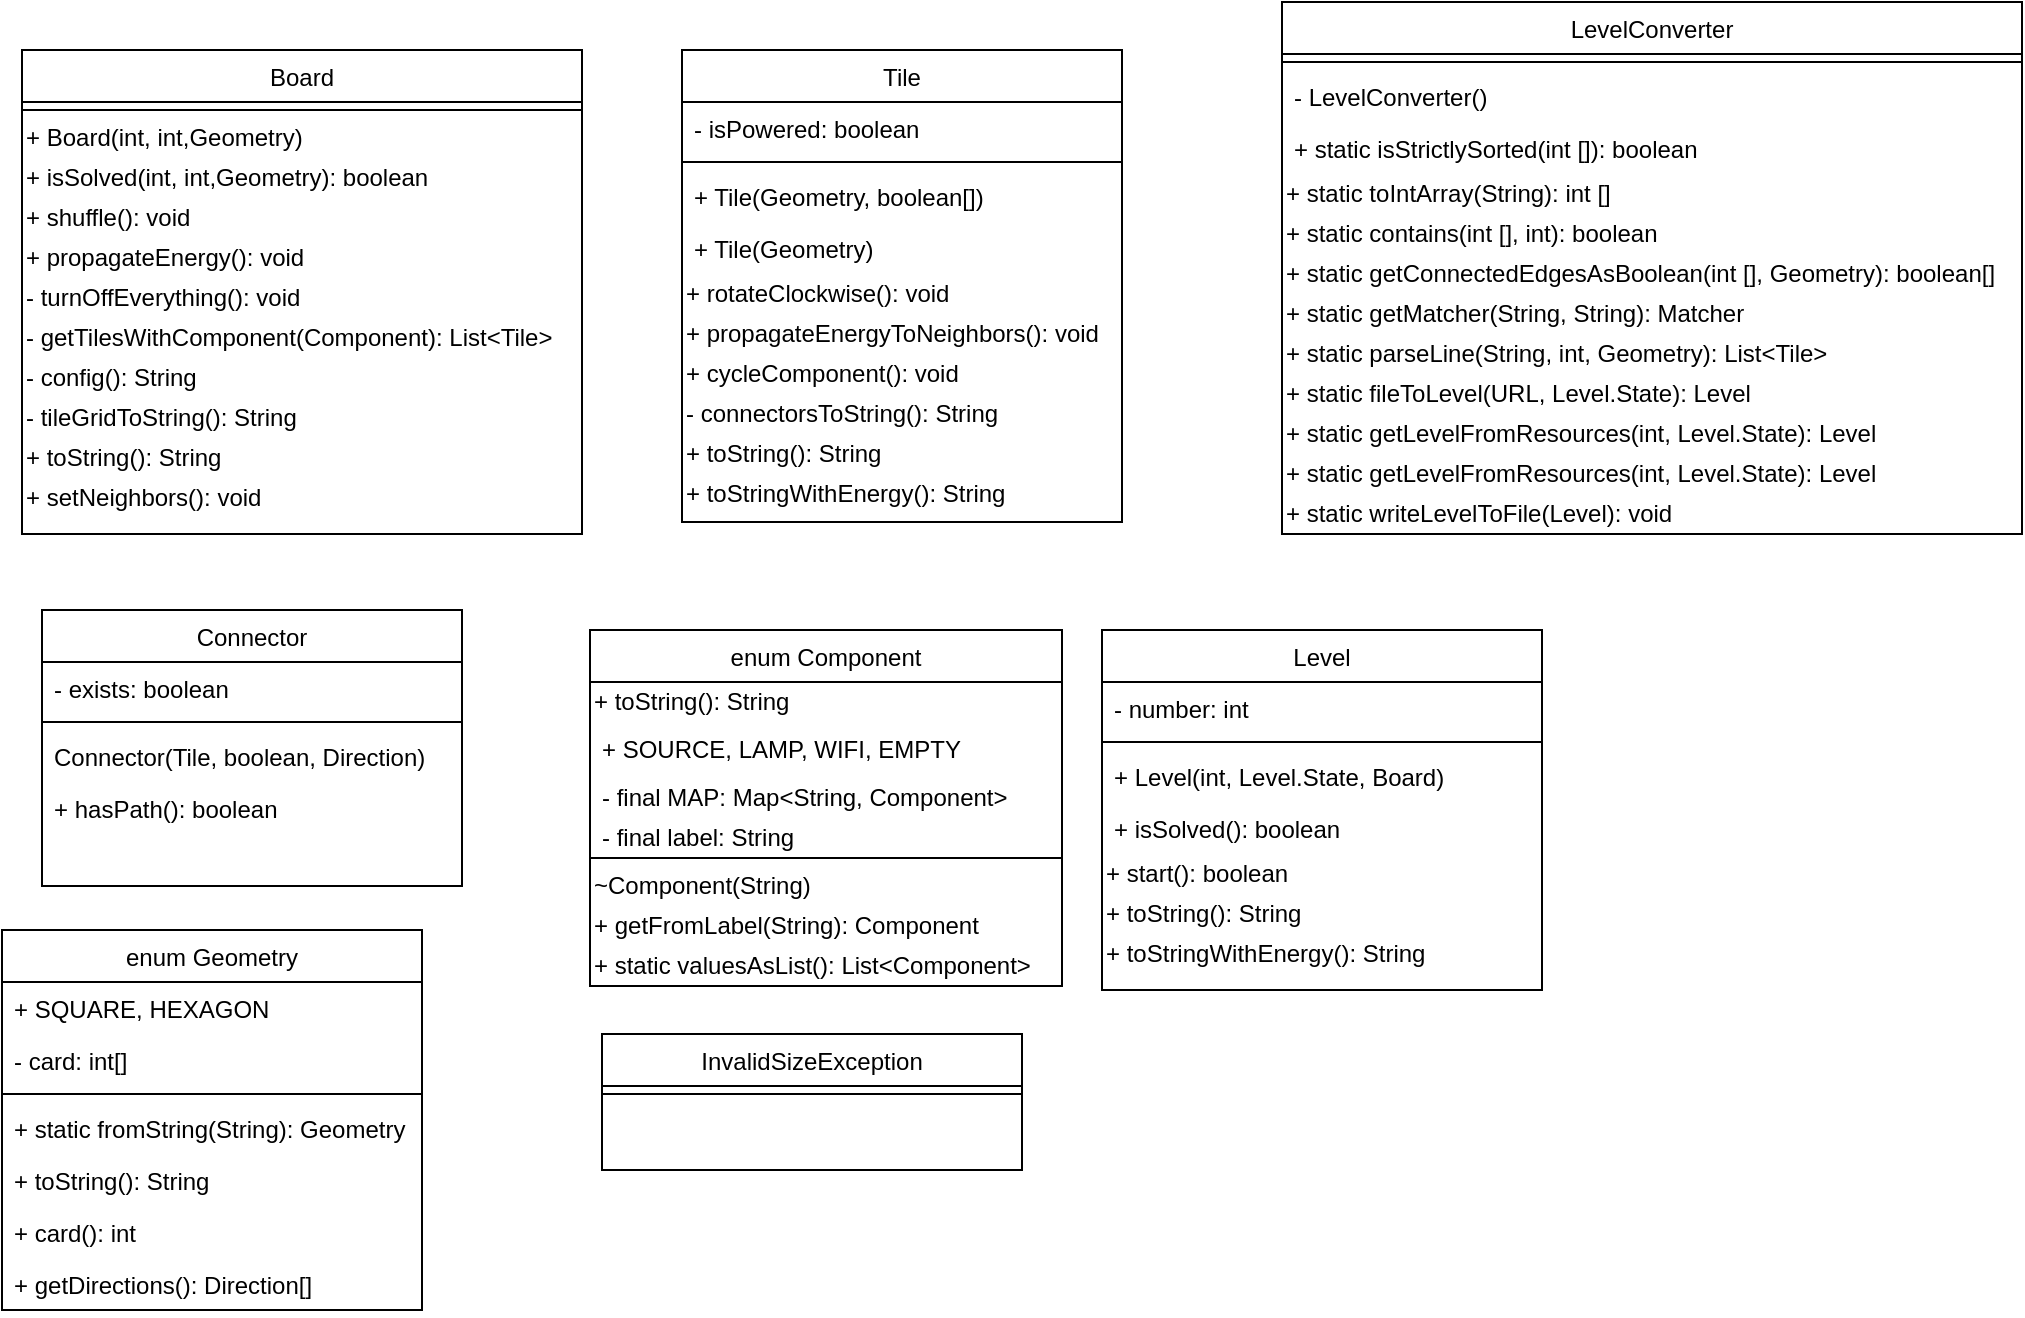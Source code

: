 <mxfile version="13.0.3" type="device"><diagram id="C5RBs43oDa-KdzZeNtuy" name="Page-1"><mxGraphModel dx="1422" dy="1985" grid="1" gridSize="10" guides="1" tooltips="1" connect="1" arrows="1" fold="1" page="1" pageScale="1" pageWidth="827" pageHeight="1169" math="0" shadow="0"><root><mxCell id="WIyWlLk6GJQsqaUBKTNV-0"/><mxCell id="WIyWlLk6GJQsqaUBKTNV-1" parent="WIyWlLk6GJQsqaUBKTNV-0"/><mxCell id="zkfFHV4jXpPFQw0GAbJ--0" value="Board" style="swimlane;fontStyle=0;align=center;verticalAlign=top;childLayout=stackLayout;horizontal=1;startSize=26;horizontalStack=0;resizeParent=1;resizeLast=0;collapsible=1;marginBottom=0;rounded=0;shadow=0;strokeWidth=1;" parent="WIyWlLk6GJQsqaUBKTNV-1" vertex="1"><mxGeometry x="130" y="-140" width="280" height="242" as="geometry"><mxRectangle x="230" y="140" width="160" height="26" as="alternateBounds"/></mxGeometry></mxCell><mxCell id="zkfFHV4jXpPFQw0GAbJ--4" value="" style="line;html=1;strokeWidth=1;align=left;verticalAlign=middle;spacingTop=-1;spacingLeft=3;spacingRight=3;rotatable=0;labelPosition=right;points=[];portConstraint=eastwest;" parent="zkfFHV4jXpPFQw0GAbJ--0" vertex="1"><mxGeometry y="26" width="280" height="8" as="geometry"/></mxCell><mxCell id="cNm5JEHcDpOYPtGi88H8-0" value="+ Board(int, int,Geometry)" style="text;html=1;align=left;verticalAlign=middle;resizable=0;points=[];autosize=1;" parent="zkfFHV4jXpPFQw0GAbJ--0" vertex="1"><mxGeometry y="34" width="280" height="20" as="geometry"/></mxCell><mxCell id="cNm5JEHcDpOYPtGi88H8-1" value="+ isSolved(int, int,Geometry): boolean" style="text;html=1;align=left;verticalAlign=middle;resizable=0;points=[];autosize=1;" parent="zkfFHV4jXpPFQw0GAbJ--0" vertex="1"><mxGeometry y="54" width="280" height="20" as="geometry"/></mxCell><mxCell id="cNm5JEHcDpOYPtGi88H8-2" value="+ shuffle(): void" style="text;html=1;align=left;verticalAlign=middle;resizable=0;points=[];autosize=1;" parent="zkfFHV4jXpPFQw0GAbJ--0" vertex="1"><mxGeometry y="74" width="280" height="20" as="geometry"/></mxCell><mxCell id="cNm5JEHcDpOYPtGi88H8-4" value="+ propagateEnergy(): void" style="text;html=1;align=left;verticalAlign=middle;resizable=0;points=[];autosize=1;" parent="zkfFHV4jXpPFQw0GAbJ--0" vertex="1"><mxGeometry y="94" width="280" height="20" as="geometry"/></mxCell><mxCell id="cNm5JEHcDpOYPtGi88H8-11" value="- turnOffEverything(): void" style="text;html=1;align=left;verticalAlign=middle;resizable=0;points=[];autosize=1;" parent="zkfFHV4jXpPFQw0GAbJ--0" vertex="1"><mxGeometry y="114" width="280" height="20" as="geometry"/></mxCell><mxCell id="cNm5JEHcDpOYPtGi88H8-12" value="- getTilesWithComponent(Component): List&amp;lt;Tile&amp;gt;" style="text;html=1;align=left;verticalAlign=middle;resizable=0;points=[];autosize=1;" parent="zkfFHV4jXpPFQw0GAbJ--0" vertex="1"><mxGeometry y="134" width="280" height="20" as="geometry"/></mxCell><mxCell id="cNm5JEHcDpOYPtGi88H8-13" value="- config(): String" style="text;html=1;align=left;verticalAlign=middle;resizable=0;points=[];autosize=1;" parent="zkfFHV4jXpPFQw0GAbJ--0" vertex="1"><mxGeometry y="154" width="280" height="20" as="geometry"/></mxCell><mxCell id="cNm5JEHcDpOYPtGi88H8-14" value="- tileGridToString(): String" style="text;html=1;align=left;verticalAlign=middle;resizable=0;points=[];autosize=1;" parent="zkfFHV4jXpPFQw0GAbJ--0" vertex="1"><mxGeometry y="174" width="280" height="20" as="geometry"/></mxCell><mxCell id="cNm5JEHcDpOYPtGi88H8-15" value="+ toString(): String" style="text;html=1;align=left;verticalAlign=middle;resizable=0;points=[];autosize=1;" parent="zkfFHV4jXpPFQw0GAbJ--0" vertex="1"><mxGeometry y="194" width="280" height="20" as="geometry"/></mxCell><mxCell id="cNm5JEHcDpOYPtGi88H8-16" value="+ setNeighbors(): void" style="text;html=1;align=left;verticalAlign=middle;resizable=0;points=[];autosize=1;" parent="zkfFHV4jXpPFQw0GAbJ--0" vertex="1"><mxGeometry y="214" width="280" height="20" as="geometry"/></mxCell><mxCell id="zkfFHV4jXpPFQw0GAbJ--17" value="Tile" style="swimlane;fontStyle=0;align=center;verticalAlign=top;childLayout=stackLayout;horizontal=1;startSize=26;horizontalStack=0;resizeParent=1;resizeLast=0;collapsible=1;marginBottom=0;rounded=0;shadow=0;strokeWidth=1;" parent="WIyWlLk6GJQsqaUBKTNV-1" vertex="1"><mxGeometry x="460" y="-140" width="220" height="236" as="geometry"><mxRectangle x="550" y="140" width="160" height="26" as="alternateBounds"/></mxGeometry></mxCell><mxCell id="zkfFHV4jXpPFQw0GAbJ--18" value="- isPowered: boolean" style="text;align=left;verticalAlign=top;spacingLeft=4;spacingRight=4;overflow=hidden;rotatable=0;points=[[0,0.5],[1,0.5]];portConstraint=eastwest;" parent="zkfFHV4jXpPFQw0GAbJ--17" vertex="1"><mxGeometry y="26" width="220" height="26" as="geometry"/></mxCell><mxCell id="zkfFHV4jXpPFQw0GAbJ--23" value="" style="line;html=1;strokeWidth=1;align=left;verticalAlign=middle;spacingTop=-1;spacingLeft=3;spacingRight=3;rotatable=0;labelPosition=right;points=[];portConstraint=eastwest;" parent="zkfFHV4jXpPFQw0GAbJ--17" vertex="1"><mxGeometry y="52" width="220" height="8" as="geometry"/></mxCell><mxCell id="zkfFHV4jXpPFQw0GAbJ--24" value="+ Tile(Geometry, boolean[])" style="text;align=left;verticalAlign=top;spacingLeft=4;spacingRight=4;overflow=hidden;rotatable=0;points=[[0,0.5],[1,0.5]];portConstraint=eastwest;" parent="zkfFHV4jXpPFQw0GAbJ--17" vertex="1"><mxGeometry y="60" width="220" height="26" as="geometry"/></mxCell><mxCell id="zkfFHV4jXpPFQw0GAbJ--25" value="+ Tile(Geometry)" style="text;align=left;verticalAlign=top;spacingLeft=4;spacingRight=4;overflow=hidden;rotatable=0;points=[[0,0.5],[1,0.5]];portConstraint=eastwest;" parent="zkfFHV4jXpPFQw0GAbJ--17" vertex="1"><mxGeometry y="86" width="220" height="26" as="geometry"/></mxCell><mxCell id="cNm5JEHcDpOYPtGi88H8-18" value="+ rotateClockwise(): void" style="text;html=1;align=left;verticalAlign=middle;resizable=0;points=[];autosize=1;" parent="zkfFHV4jXpPFQw0GAbJ--17" vertex="1"><mxGeometry y="112" width="220" height="20" as="geometry"/></mxCell><mxCell id="cNm5JEHcDpOYPtGi88H8-19" value="+ propagateEnergyToNeighbors(): void" style="text;html=1;align=left;verticalAlign=middle;resizable=0;points=[];autosize=1;" parent="zkfFHV4jXpPFQw0GAbJ--17" vertex="1"><mxGeometry y="132" width="220" height="20" as="geometry"/></mxCell><mxCell id="cNm5JEHcDpOYPtGi88H8-20" value="+ cycleComponent(): void" style="text;html=1;align=left;verticalAlign=middle;resizable=0;points=[];autosize=1;" parent="zkfFHV4jXpPFQw0GAbJ--17" vertex="1"><mxGeometry y="152" width="220" height="20" as="geometry"/></mxCell><mxCell id="cNm5JEHcDpOYPtGi88H8-21" value="- connectorsToString(): String" style="text;html=1;align=left;verticalAlign=middle;resizable=0;points=[];autosize=1;" parent="zkfFHV4jXpPFQw0GAbJ--17" vertex="1"><mxGeometry y="172" width="220" height="20" as="geometry"/></mxCell><mxCell id="cNm5JEHcDpOYPtGi88H8-22" value="+ toString(): String" style="text;html=1;align=left;verticalAlign=middle;resizable=0;points=[];autosize=1;" parent="zkfFHV4jXpPFQw0GAbJ--17" vertex="1"><mxGeometry y="192" width="220" height="20" as="geometry"/></mxCell><mxCell id="cNm5JEHcDpOYPtGi88H8-23" value="+ toStringWithEnergy(): String" style="text;html=1;align=left;verticalAlign=middle;resizable=0;points=[];autosize=1;" parent="zkfFHV4jXpPFQw0GAbJ--17" vertex="1"><mxGeometry y="212" width="220" height="20" as="geometry"/></mxCell><mxCell id="zkfFHV4jXpPFQw0GAbJ--6" value="Connector" style="swimlane;fontStyle=0;align=center;verticalAlign=top;childLayout=stackLayout;horizontal=1;startSize=26;horizontalStack=0;resizeParent=1;resizeLast=0;collapsible=1;marginBottom=0;rounded=0;shadow=0;strokeWidth=1;" parent="WIyWlLk6GJQsqaUBKTNV-1" vertex="1"><mxGeometry x="140" y="140" width="210" height="138" as="geometry"><mxRectangle x="130" y="380" width="160" height="26" as="alternateBounds"/></mxGeometry></mxCell><mxCell id="zkfFHV4jXpPFQw0GAbJ--7" value="- exists: boolean" style="text;align=left;verticalAlign=top;spacingLeft=4;spacingRight=4;overflow=hidden;rotatable=0;points=[[0,0.5],[1,0.5]];portConstraint=eastwest;" parent="zkfFHV4jXpPFQw0GAbJ--6" vertex="1"><mxGeometry y="26" width="210" height="26" as="geometry"/></mxCell><mxCell id="zkfFHV4jXpPFQw0GAbJ--9" value="" style="line;html=1;strokeWidth=1;align=left;verticalAlign=middle;spacingTop=-1;spacingLeft=3;spacingRight=3;rotatable=0;labelPosition=right;points=[];portConstraint=eastwest;" parent="zkfFHV4jXpPFQw0GAbJ--6" vertex="1"><mxGeometry y="52" width="210" height="8" as="geometry"/></mxCell><mxCell id="zkfFHV4jXpPFQw0GAbJ--10" value="Connector(Tile, boolean, Direction)" style="text;align=left;verticalAlign=top;spacingLeft=4;spacingRight=4;overflow=hidden;rotatable=0;points=[[0,0.5],[1,0.5]];portConstraint=eastwest;fontStyle=0" parent="zkfFHV4jXpPFQw0GAbJ--6" vertex="1"><mxGeometry y="60" width="210" height="26" as="geometry"/></mxCell><mxCell id="zkfFHV4jXpPFQw0GAbJ--11" value="+ hasPath(): boolean" style="text;align=left;verticalAlign=top;spacingLeft=4;spacingRight=4;overflow=hidden;rotatable=0;points=[[0,0.5],[1,0.5]];portConstraint=eastwest;" parent="zkfFHV4jXpPFQw0GAbJ--6" vertex="1"><mxGeometry y="86" width="210" height="26" as="geometry"/></mxCell><mxCell id="zkfFHV4jXpPFQw0GAbJ--13" value="enum Component" style="swimlane;fontStyle=0;align=center;verticalAlign=top;childLayout=stackLayout;horizontal=1;startSize=26;horizontalStack=0;resizeParent=1;resizeLast=0;collapsible=1;marginBottom=0;rounded=0;shadow=0;strokeWidth=1;" parent="WIyWlLk6GJQsqaUBKTNV-1" vertex="1"><mxGeometry x="414" y="150" width="236" height="178" as="geometry"><mxRectangle x="340" y="380" width="170" height="26" as="alternateBounds"/></mxGeometry></mxCell><mxCell id="cNm5JEHcDpOYPtGi88H8-30" value="+ toString(): String" style="text;html=1;align=left;verticalAlign=middle;resizable=0;points=[];autosize=1;" parent="zkfFHV4jXpPFQw0GAbJ--13" vertex="1"><mxGeometry y="26" width="236" height="20" as="geometry"/></mxCell><mxCell id="zkfFHV4jXpPFQw0GAbJ--14" value="+ SOURCE, LAMP, WIFI, EMPTY" style="text;align=left;verticalAlign=top;spacingLeft=4;spacingRight=4;overflow=hidden;rotatable=0;points=[[0,0.5],[1,0.5]];portConstraint=eastwest;" parent="zkfFHV4jXpPFQw0GAbJ--13" vertex="1"><mxGeometry y="46" width="236" height="24" as="geometry"/></mxCell><mxCell id="cNm5JEHcDpOYPtGi88H8-24" value="- final MAP: Map&lt;String, Component&gt;" style="text;align=left;verticalAlign=top;spacingLeft=4;spacingRight=4;overflow=hidden;rotatable=0;points=[[0,0.5],[1,0.5]];portConstraint=eastwest;" parent="zkfFHV4jXpPFQw0GAbJ--13" vertex="1"><mxGeometry y="70" width="236" height="20" as="geometry"/></mxCell><mxCell id="cNm5JEHcDpOYPtGi88H8-25" value="- final label: String" style="text;align=left;verticalAlign=top;spacingLeft=4;spacingRight=4;overflow=hidden;rotatable=0;points=[[0,0.5],[1,0.5]];portConstraint=eastwest;" parent="zkfFHV4jXpPFQw0GAbJ--13" vertex="1"><mxGeometry y="90" width="236" height="20" as="geometry"/></mxCell><mxCell id="zkfFHV4jXpPFQw0GAbJ--15" value="" style="line;html=1;strokeWidth=1;align=left;verticalAlign=middle;spacingTop=-1;spacingLeft=3;spacingRight=3;rotatable=0;labelPosition=right;points=[];portConstraint=eastwest;" parent="zkfFHV4jXpPFQw0GAbJ--13" vertex="1"><mxGeometry y="110" width="236" height="8" as="geometry"/></mxCell><mxCell id="cNm5JEHcDpOYPtGi88H8-27" value="~Component(String)" style="text;html=1;align=left;verticalAlign=middle;resizable=0;points=[];autosize=1;" parent="zkfFHV4jXpPFQw0GAbJ--13" vertex="1"><mxGeometry y="118" width="236" height="20" as="geometry"/></mxCell><mxCell id="cNm5JEHcDpOYPtGi88H8-28" value="+ getFromLabel(String): Component" style="text;html=1;align=left;verticalAlign=middle;resizable=0;points=[];autosize=1;" parent="zkfFHV4jXpPFQw0GAbJ--13" vertex="1"><mxGeometry y="138" width="236" height="20" as="geometry"/></mxCell><mxCell id="cNm5JEHcDpOYPtGi88H8-29" value="+ static valuesAsList(): List&amp;lt;Component&amp;gt;" style="text;html=1;align=left;verticalAlign=middle;resizable=0;points=[];autosize=1;" parent="zkfFHV4jXpPFQw0GAbJ--13" vertex="1"><mxGeometry y="158" width="236" height="20" as="geometry"/></mxCell><mxCell id="cNm5JEHcDpOYPtGi88H8-31" value="enum Geometry" style="swimlane;fontStyle=0;align=center;verticalAlign=top;childLayout=stackLayout;horizontal=1;startSize=26;horizontalStack=0;resizeParent=1;resizeLast=0;collapsible=1;marginBottom=0;rounded=0;shadow=0;strokeWidth=1;" parent="WIyWlLk6GJQsqaUBKTNV-1" vertex="1"><mxGeometry x="120" y="300" width="210" height="190" as="geometry"><mxRectangle x="130" y="380" width="160" height="26" as="alternateBounds"/></mxGeometry></mxCell><mxCell id="cNm5JEHcDpOYPtGi88H8-36" value="+ SQUARE, HEXAGON" style="text;align=left;verticalAlign=top;spacingLeft=4;spacingRight=4;overflow=hidden;rotatable=0;points=[[0,0.5],[1,0.5]];portConstraint=eastwest;" parent="cNm5JEHcDpOYPtGi88H8-31" vertex="1"><mxGeometry y="26" width="210" height="26" as="geometry"/></mxCell><mxCell id="cNm5JEHcDpOYPtGi88H8-32" value="- card: int[]" style="text;align=left;verticalAlign=top;spacingLeft=4;spacingRight=4;overflow=hidden;rotatable=0;points=[[0,0.5],[1,0.5]];portConstraint=eastwest;" parent="cNm5JEHcDpOYPtGi88H8-31" vertex="1"><mxGeometry y="52" width="210" height="26" as="geometry"/></mxCell><mxCell id="cNm5JEHcDpOYPtGi88H8-33" value="" style="line;html=1;strokeWidth=1;align=left;verticalAlign=middle;spacingTop=-1;spacingLeft=3;spacingRight=3;rotatable=0;labelPosition=right;points=[];portConstraint=eastwest;" parent="cNm5JEHcDpOYPtGi88H8-31" vertex="1"><mxGeometry y="78" width="210" height="8" as="geometry"/></mxCell><mxCell id="cNm5JEHcDpOYPtGi88H8-34" value="+ static fromString(String): Geometry" style="text;align=left;verticalAlign=top;spacingLeft=4;spacingRight=4;overflow=hidden;rotatable=0;points=[[0,0.5],[1,0.5]];portConstraint=eastwest;fontStyle=0" parent="cNm5JEHcDpOYPtGi88H8-31" vertex="1"><mxGeometry y="86" width="210" height="26" as="geometry"/></mxCell><mxCell id="cNm5JEHcDpOYPtGi88H8-37" value="+ toString(): String" style="text;align=left;verticalAlign=top;spacingLeft=4;spacingRight=4;overflow=hidden;rotatable=0;points=[[0,0.5],[1,0.5]];portConstraint=eastwest;" parent="cNm5JEHcDpOYPtGi88H8-31" vertex="1"><mxGeometry y="112" width="210" height="26" as="geometry"/></mxCell><mxCell id="cNm5JEHcDpOYPtGi88H8-35" value="+ card(): int" style="text;align=left;verticalAlign=top;spacingLeft=4;spacingRight=4;overflow=hidden;rotatable=0;points=[[0,0.5],[1,0.5]];portConstraint=eastwest;" parent="cNm5JEHcDpOYPtGi88H8-31" vertex="1"><mxGeometry y="138" width="210" height="26" as="geometry"/></mxCell><mxCell id="cNm5JEHcDpOYPtGi88H8-38" value="+ getDirections(): Direction[]" style="text;align=left;verticalAlign=top;spacingLeft=4;spacingRight=4;overflow=hidden;rotatable=0;points=[[0,0.5],[1,0.5]];portConstraint=eastwest;" parent="cNm5JEHcDpOYPtGi88H8-31" vertex="1"><mxGeometry y="164" width="210" height="26" as="geometry"/></mxCell><mxCell id="cNm5JEHcDpOYPtGi88H8-39" value="InvalidSizeException" style="swimlane;fontStyle=0;align=center;verticalAlign=top;childLayout=stackLayout;horizontal=1;startSize=26;horizontalStack=0;resizeParent=1;resizeLast=0;collapsible=1;marginBottom=0;rounded=0;shadow=0;strokeWidth=1;" parent="WIyWlLk6GJQsqaUBKTNV-1" vertex="1"><mxGeometry x="420" y="352" width="210" height="68" as="geometry"><mxRectangle x="130" y="380" width="160" height="26" as="alternateBounds"/></mxGeometry></mxCell><mxCell id="cNm5JEHcDpOYPtGi88H8-41" value="" style="line;html=1;strokeWidth=1;align=left;verticalAlign=middle;spacingTop=-1;spacingLeft=3;spacingRight=3;rotatable=0;labelPosition=right;points=[];portConstraint=eastwest;" parent="cNm5JEHcDpOYPtGi88H8-39" vertex="1"><mxGeometry y="26" width="210" height="8" as="geometry"/></mxCell><mxCell id="cNm5JEHcDpOYPtGi88H8-50" value="Level" style="swimlane;fontStyle=0;align=center;verticalAlign=top;childLayout=stackLayout;horizontal=1;startSize=26;horizontalStack=0;resizeParent=1;resizeLast=0;collapsible=1;marginBottom=0;rounded=0;shadow=0;strokeWidth=1;" parent="WIyWlLk6GJQsqaUBKTNV-1" vertex="1"><mxGeometry x="670" y="150" width="220" height="180" as="geometry"><mxRectangle x="550" y="140" width="160" height="26" as="alternateBounds"/></mxGeometry></mxCell><mxCell id="cNm5JEHcDpOYPtGi88H8-51" value="- number: int" style="text;align=left;verticalAlign=top;spacingLeft=4;spacingRight=4;overflow=hidden;rotatable=0;points=[[0,0.5],[1,0.5]];portConstraint=eastwest;" parent="cNm5JEHcDpOYPtGi88H8-50" vertex="1"><mxGeometry y="26" width="220" height="26" as="geometry"/></mxCell><mxCell id="cNm5JEHcDpOYPtGi88H8-52" value="" style="line;html=1;strokeWidth=1;align=left;verticalAlign=middle;spacingTop=-1;spacingLeft=3;spacingRight=3;rotatable=0;labelPosition=right;points=[];portConstraint=eastwest;" parent="cNm5JEHcDpOYPtGi88H8-50" vertex="1"><mxGeometry y="52" width="220" height="8" as="geometry"/></mxCell><mxCell id="cNm5JEHcDpOYPtGi88H8-53" value="+ Level(int, Level.State, Board)" style="text;align=left;verticalAlign=top;spacingLeft=4;spacingRight=4;overflow=hidden;rotatable=0;points=[[0,0.5],[1,0.5]];portConstraint=eastwest;" parent="cNm5JEHcDpOYPtGi88H8-50" vertex="1"><mxGeometry y="60" width="220" height="26" as="geometry"/></mxCell><mxCell id="cNm5JEHcDpOYPtGi88H8-54" value="+ isSolved(): boolean" style="text;align=left;verticalAlign=top;spacingLeft=4;spacingRight=4;overflow=hidden;rotatable=0;points=[[0,0.5],[1,0.5]];portConstraint=eastwest;" parent="cNm5JEHcDpOYPtGi88H8-50" vertex="1"><mxGeometry y="86" width="220" height="26" as="geometry"/></mxCell><mxCell id="cNm5JEHcDpOYPtGi88H8-55" value="+ start(): boolean" style="text;html=1;align=left;verticalAlign=middle;resizable=0;points=[];autosize=1;" parent="cNm5JEHcDpOYPtGi88H8-50" vertex="1"><mxGeometry y="112" width="220" height="20" as="geometry"/></mxCell><mxCell id="cNm5JEHcDpOYPtGi88H8-59" value="+ toString(): String" style="text;html=1;align=left;verticalAlign=middle;resizable=0;points=[];autosize=1;" parent="cNm5JEHcDpOYPtGi88H8-50" vertex="1"><mxGeometry y="132" width="220" height="20" as="geometry"/></mxCell><mxCell id="cNm5JEHcDpOYPtGi88H8-60" value="+ toStringWithEnergy(): String" style="text;html=1;align=left;verticalAlign=middle;resizable=0;points=[];autosize=1;" parent="cNm5JEHcDpOYPtGi88H8-50" vertex="1"><mxGeometry y="152" width="220" height="20" as="geometry"/></mxCell><mxCell id="cNm5JEHcDpOYPtGi88H8-61" value="LevelConverter" style="swimlane;fontStyle=0;align=center;verticalAlign=top;childLayout=stackLayout;horizontal=1;startSize=26;horizontalStack=0;resizeParent=1;resizeLast=0;collapsible=1;marginBottom=0;rounded=0;shadow=0;strokeWidth=1;" parent="WIyWlLk6GJQsqaUBKTNV-1" vertex="1"><mxGeometry x="760" y="-164" width="370" height="266" as="geometry"><mxRectangle x="550" y="140" width="160" height="26" as="alternateBounds"/></mxGeometry></mxCell><mxCell id="cNm5JEHcDpOYPtGi88H8-63" value="" style="line;html=1;strokeWidth=1;align=left;verticalAlign=middle;spacingTop=-1;spacingLeft=3;spacingRight=3;rotatable=0;labelPosition=right;points=[];portConstraint=eastwest;" parent="cNm5JEHcDpOYPtGi88H8-61" vertex="1"><mxGeometry y="26" width="370" height="8" as="geometry"/></mxCell><mxCell id="cNm5JEHcDpOYPtGi88H8-64" value="- LevelConverter()" style="text;align=left;verticalAlign=top;spacingLeft=4;spacingRight=4;overflow=hidden;rotatable=0;points=[[0,0.5],[1,0.5]];portConstraint=eastwest;" parent="cNm5JEHcDpOYPtGi88H8-61" vertex="1"><mxGeometry y="34" width="370" height="26" as="geometry"/></mxCell><mxCell id="cNm5JEHcDpOYPtGi88H8-65" value="+ static isStrictlySorted(int []): boolean" style="text;align=left;verticalAlign=top;spacingLeft=4;spacingRight=4;overflow=hidden;rotatable=0;points=[[0,0.5],[1,0.5]];portConstraint=eastwest;" parent="cNm5JEHcDpOYPtGi88H8-61" vertex="1"><mxGeometry y="60" width="370" height="26" as="geometry"/></mxCell><mxCell id="cNm5JEHcDpOYPtGi88H8-66" value="+ static toIntArray(String): int []" style="text;html=1;align=left;verticalAlign=middle;resizable=0;points=[];autosize=1;" parent="cNm5JEHcDpOYPtGi88H8-61" vertex="1"><mxGeometry y="86" width="370" height="20" as="geometry"/></mxCell><mxCell id="cNm5JEHcDpOYPtGi88H8-67" value="+ static contains(int [], int): boolean" style="text;html=1;align=left;verticalAlign=middle;resizable=0;points=[];autosize=1;" parent="cNm5JEHcDpOYPtGi88H8-61" vertex="1"><mxGeometry y="106" width="370" height="20" as="geometry"/></mxCell><mxCell id="cNm5JEHcDpOYPtGi88H8-68" value="+ static getConnectedEdgesAsBoolean(int [], Geometry): boolean[]" style="text;html=1;align=left;verticalAlign=middle;resizable=0;points=[];autosize=1;" parent="cNm5JEHcDpOYPtGi88H8-61" vertex="1"><mxGeometry y="126" width="370" height="20" as="geometry"/></mxCell><mxCell id="cNm5JEHcDpOYPtGi88H8-69" value="+ static getMatcher(String, String): Matcher" style="text;html=1;align=left;verticalAlign=middle;resizable=0;points=[];autosize=1;" parent="cNm5JEHcDpOYPtGi88H8-61" vertex="1"><mxGeometry y="146" width="370" height="20" as="geometry"/></mxCell><mxCell id="cNm5JEHcDpOYPtGi88H8-71" value="+ static parseLine(String, int, Geometry): List&amp;lt;Tile&amp;gt;" style="text;html=1;align=left;verticalAlign=middle;resizable=0;points=[];autosize=1;" parent="cNm5JEHcDpOYPtGi88H8-61" vertex="1"><mxGeometry y="166" width="370" height="20" as="geometry"/></mxCell><mxCell id="cNm5JEHcDpOYPtGi88H8-72" value="+ static fileToLevel(URL, Level.State): Level" style="text;html=1;align=left;verticalAlign=middle;resizable=0;points=[];autosize=1;" parent="cNm5JEHcDpOYPtGi88H8-61" vertex="1"><mxGeometry y="186" width="370" height="20" as="geometry"/></mxCell><mxCell id="cNm5JEHcDpOYPtGi88H8-73" value="+ static getLevelFromResources(int, Level.State): Level" style="text;html=1;align=left;verticalAlign=middle;resizable=0;points=[];autosize=1;" parent="cNm5JEHcDpOYPtGi88H8-61" vertex="1"><mxGeometry y="206" width="370" height="20" as="geometry"/></mxCell><mxCell id="cNm5JEHcDpOYPtGi88H8-74" value="+ static getLevelFromResources(int, Level.State): Level" style="text;html=1;align=left;verticalAlign=middle;resizable=0;points=[];autosize=1;" parent="cNm5JEHcDpOYPtGi88H8-61" vertex="1"><mxGeometry y="226" width="370" height="20" as="geometry"/></mxCell><mxCell id="cNm5JEHcDpOYPtGi88H8-75" value="+ static writeLevelToFile(Level): void" style="text;html=1;align=left;verticalAlign=middle;resizable=0;points=[];autosize=1;" parent="cNm5JEHcDpOYPtGi88H8-61" vertex="1"><mxGeometry y="246" width="370" height="20" as="geometry"/></mxCell></root></mxGraphModel></diagram></mxfile>